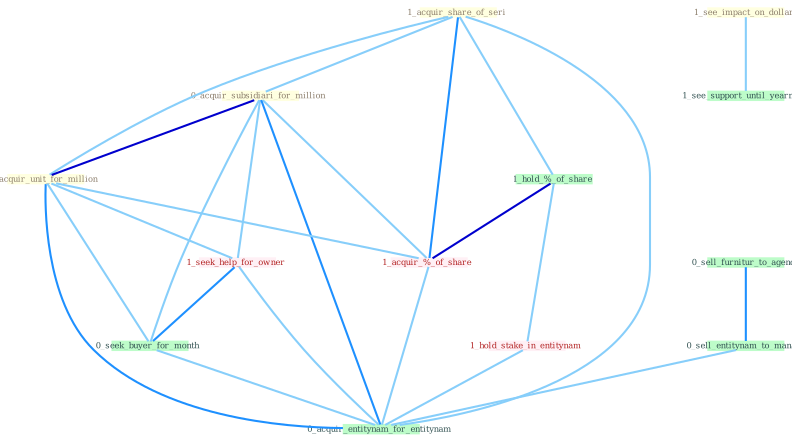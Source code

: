 Graph G{ 
    node
    [shape=polygon,style=filled,width=.5,height=.06,color="#BDFCC9",fixedsize=true,fontsize=4,
    fontcolor="#2f4f4f"];
    {node
    [color="#ffffe0", fontcolor="#8b7d6b"] "1_acquir_share_of_seri " "0_acquir_subsidiari_for_million " "0_acquir_unit_for_million " "1_see_impact_on_dollar "}
{node [color="#fff0f5", fontcolor="#b22222"] "1_hold_stake_in_entitynam " "1_seek_help_for_owner " "1_acquir_%_of_share "}
edge [color="#B0E2FF"];

	"1_acquir_share_of_seri " -- "0_acquir_subsidiari_for_million " [w="1", color="#87cefa" ];
	"1_acquir_share_of_seri " -- "0_acquir_unit_for_million " [w="1", color="#87cefa" ];
	"1_acquir_share_of_seri " -- "1_hold_%_of_share " [w="1", color="#87cefa" ];
	"1_acquir_share_of_seri " -- "1_acquir_%_of_share " [w="2", color="#1e90ff" , len=0.8];
	"1_acquir_share_of_seri " -- "0_acquir_entitynam_for_entitynam " [w="1", color="#87cefa" ];
	"0_acquir_subsidiari_for_million " -- "0_acquir_unit_for_million " [w="3", color="#0000cd" , len=0.6];
	"0_acquir_subsidiari_for_million " -- "1_seek_help_for_owner " [w="1", color="#87cefa" ];
	"0_acquir_subsidiari_for_million " -- "0_seek_buyer_for_month " [w="1", color="#87cefa" ];
	"0_acquir_subsidiari_for_million " -- "1_acquir_%_of_share " [w="1", color="#87cefa" ];
	"0_acquir_subsidiari_for_million " -- "0_acquir_entitynam_for_entitynam " [w="2", color="#1e90ff" , len=0.8];
	"0_acquir_unit_for_million " -- "1_seek_help_for_owner " [w="1", color="#87cefa" ];
	"0_acquir_unit_for_million " -- "0_seek_buyer_for_month " [w="1", color="#87cefa" ];
	"0_acquir_unit_for_million " -- "1_acquir_%_of_share " [w="1", color="#87cefa" ];
	"0_acquir_unit_for_million " -- "0_acquir_entitynam_for_entitynam " [w="2", color="#1e90ff" , len=0.8];
	"1_see_impact_on_dollar " -- "1_see_support_until_yearnum " [w="1", color="#87cefa" ];
	"1_hold_%_of_share " -- "1_hold_stake_in_entitynam " [w="1", color="#87cefa" ];
	"1_hold_%_of_share " -- "1_acquir_%_of_share " [w="3", color="#0000cd" , len=0.6];
	"1_hold_stake_in_entitynam " -- "0_acquir_entitynam_for_entitynam " [w="1", color="#87cefa" ];
	"1_seek_help_for_owner " -- "0_seek_buyer_for_month " [w="2", color="#1e90ff" , len=0.8];
	"1_seek_help_for_owner " -- "0_acquir_entitynam_for_entitynam " [w="1", color="#87cefa" ];
	"0_seek_buyer_for_month " -- "0_acquir_entitynam_for_entitynam " [w="1", color="#87cefa" ];
	"1_acquir_%_of_share " -- "0_acquir_entitynam_for_entitynam " [w="1", color="#87cefa" ];
	"0_sell_furnitur_to_agenc " -- "0_sell_entitynam_to_manag " [w="2", color="#1e90ff" , len=0.8];
	"0_sell_entitynam_to_manag " -- "0_acquir_entitynam_for_entitynam " [w="1", color="#87cefa" ];
}